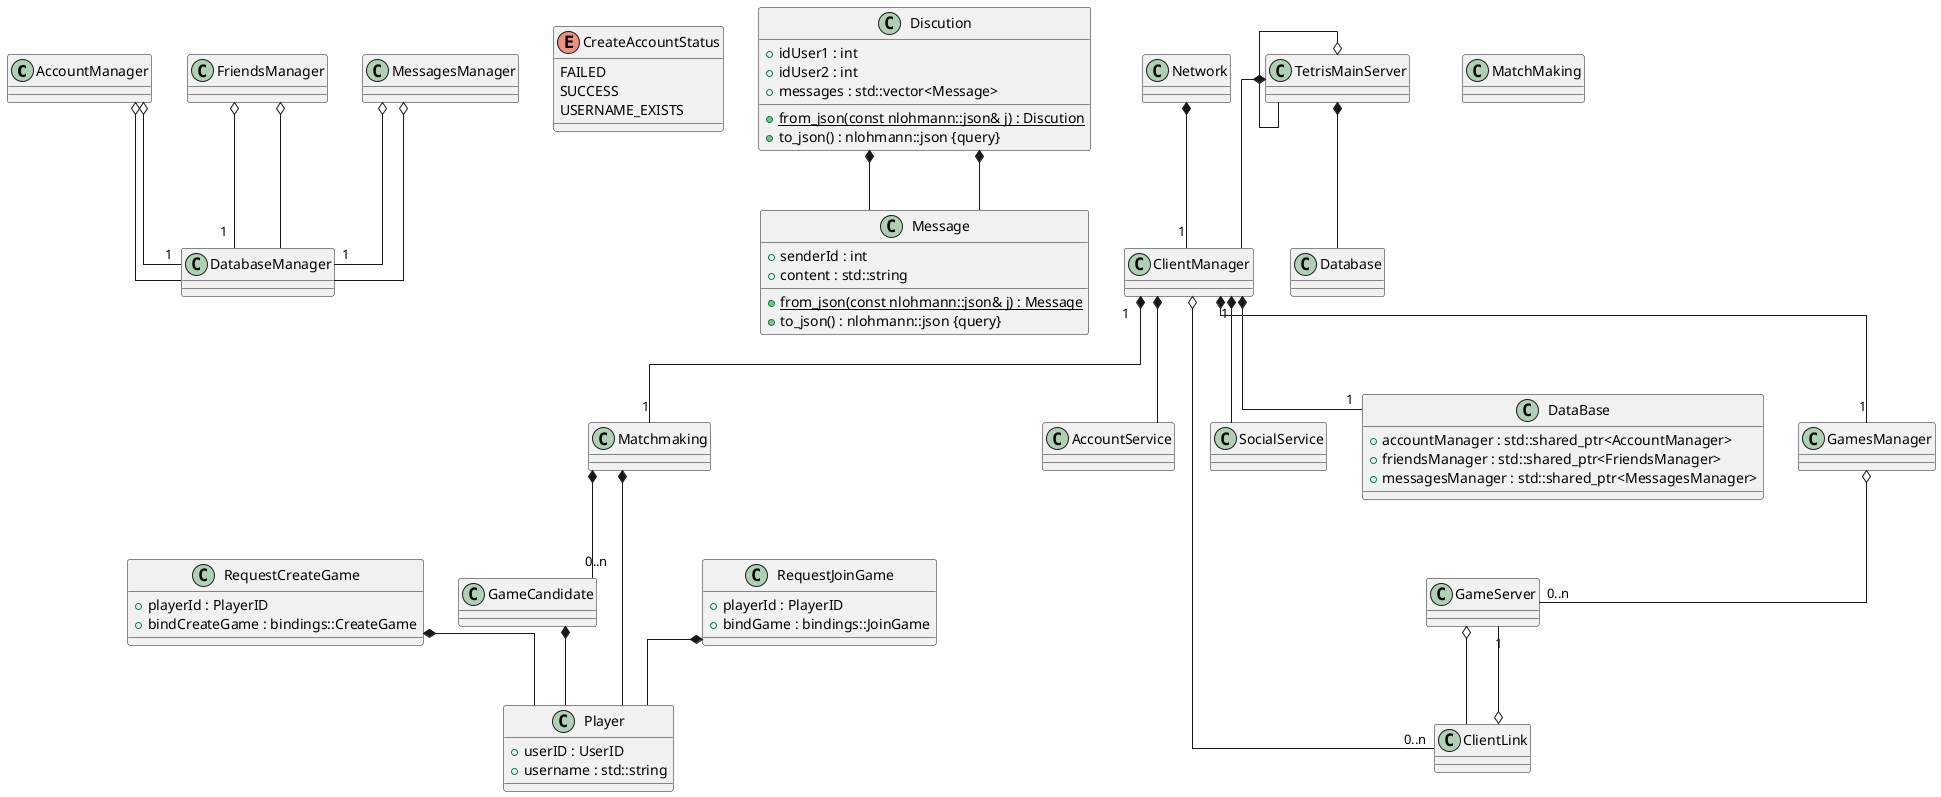 @startuml ServerStructureClass

skinparam linetype ortho

' !include DatabaseClass.plantuml!0
' !include GameServerClass.plantuml!0
' !include NetworkClass.plantuml!0

class AccountManager{}
class DatabaseManager{}
class FriendsManager{}
class MessagesManager{}
enum CreateAccountStatus {
	FAILED
	SUCCESS
	USERNAME_EXISTS
}


class Discution {
	+{static} from_json(const nlohmann::json& j) : Discution
	+idUser1 : int
	+idUser2 : int
	+to_json() : nlohmann::json {query}
	+messages : std::vector<Message>
}


class Message {
	+{static} from_json(const nlohmann::json& j) : Message
	+senderId : int
	+to_json() : nlohmann::json {query}
	+content : std::string
}

AccountManager o-- "1" DatabaseManager


Discution *-- Message


FriendsManager o-- "1" DatabaseManager


MessagesManager o-- "1" DatabaseManager

class GameServer{}

class ClientLink{}

class ClientManager{}

class GameCandidate{}

class GamesManager{}

class MatchMaking{}

class Network{}

class AccountService{}

class SocialService{}

class TetrisMainServer{}

class Player {
	+userID : UserID
	+username : std::string
}

class RequestCreateGame {
	+playerId : PlayerID
	+bindCreateGame : bindings::CreateGame
}


class RequestJoinGame {
	+playerId : PlayerID
	+bindGame : bindings::JoinGame
}

class DataBase {
	+accountManager : std::shared_ptr<AccountManager>
	+friendsManager : std::shared_ptr<FriendsManager>
	+messagesManager : std::shared_ptr<MessagesManager>
}


ClientLink o-- "1" GameServer

ClientManager "1" *-- "1" GamesManager

ClientManager "1" *-- "1" Matchmaking

GameCandidate *-- Player

GameServer o-- ClientLink


AccountManager o-- DatabaseManager

Discution *-- Message

FriendsManager o-- DatabaseManager

MessagesManager o-- DatabaseManager


GamesManager o--"0..n" GameServer


Matchmaking *-- "0..n" GameCandidate

Matchmaking *-- Player

RequestCreateGame *-- Player

RequestJoinGame *-- Player


ClientManager o-- "0..n" ClientLink

ClientManager *-- "1" DataBase

ClientManager *-- SocialService

ClientManager *-- AccountService

Network *-- "1" ClientManager

TetrisMainServer *-- ClientManager

TetrisMainServer *-- Database

TetrisMainServer o-- TetrisMainServer
@enduml
